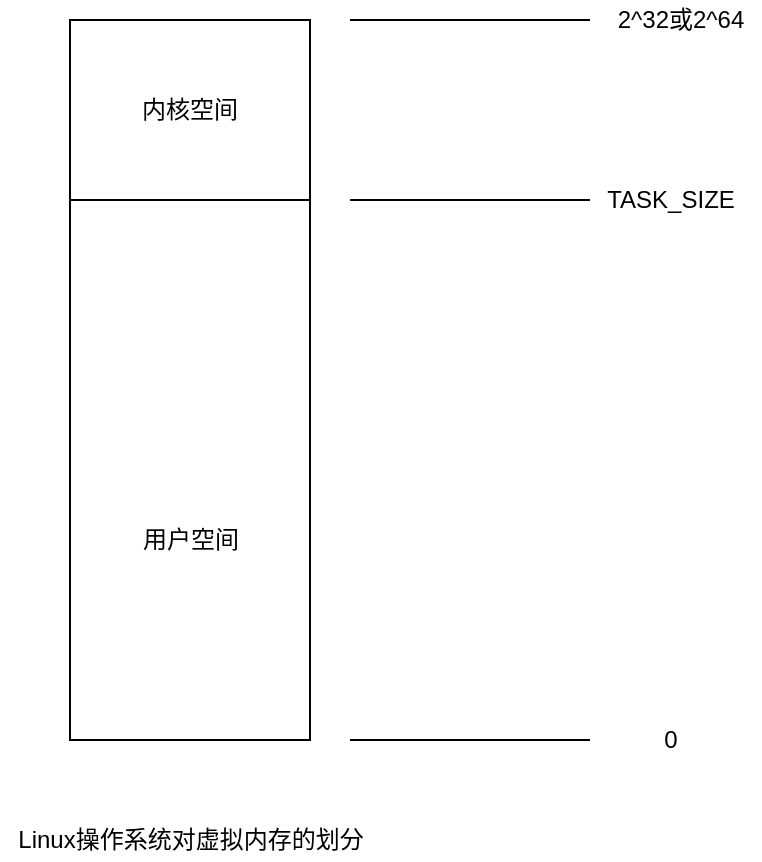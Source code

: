 <mxfile compressed="true" version="18.0.1" type="github"><diagram id="toRJkcL-2Nq8RRdqmNs5" name="Page-1"><mxGraphModel dx="1422" dy="761" grid="1" gridSize="10" guides="1" tooltips="1" connect="1" arrows="1" fold="1" page="1" pageScale="1" pageWidth="827" pageHeight="1169" math="0" shadow="0"><root><mxCell id="0"/><mxCell id="1" parent="0"/><mxCell id="Ot74PFxWnNBZ6V0Iyhur-1" value="" style="rounded=0;whiteSpace=wrap;html=1;" vertex="1" parent="1"><mxGeometry x="340" y="130" width="120" height="360" as="geometry"/></mxCell><mxCell id="Ot74PFxWnNBZ6V0Iyhur-2" value="Linux操作系统对虚拟内存的划分&lt;br&gt;" style="text;html=1;align=center;verticalAlign=middle;resizable=0;points=[];autosize=1;strokeColor=none;fillColor=none;" vertex="1" parent="1"><mxGeometry x="305" y="530" width="190" height="20" as="geometry"/></mxCell><mxCell id="Ot74PFxWnNBZ6V0Iyhur-3" value="" style="endArrow=none;html=1;rounded=0;entryX=1;entryY=0.25;entryDx=0;entryDy=0;exitX=0;exitY=0.25;exitDx=0;exitDy=0;" edge="1" parent="1" source="Ot74PFxWnNBZ6V0Iyhur-1" target="Ot74PFxWnNBZ6V0Iyhur-1"><mxGeometry width="50" height="50" relative="1" as="geometry"><mxPoint x="70" y="410" as="sourcePoint"/><mxPoint x="120" y="360" as="targetPoint"/></mxGeometry></mxCell><mxCell id="Ot74PFxWnNBZ6V0Iyhur-4" value="内核空间" style="text;html=1;strokeColor=none;fillColor=none;align=center;verticalAlign=middle;whiteSpace=wrap;rounded=0;" vertex="1" parent="1"><mxGeometry x="370" y="160" width="60" height="30" as="geometry"/></mxCell><mxCell id="Ot74PFxWnNBZ6V0Iyhur-5" value="" style="endArrow=none;html=1;rounded=0;" edge="1" parent="1"><mxGeometry width="50" height="50" relative="1" as="geometry"><mxPoint x="480" y="130" as="sourcePoint"/><mxPoint x="600" y="130" as="targetPoint"/></mxGeometry></mxCell><mxCell id="Ot74PFxWnNBZ6V0Iyhur-6" value="2^32或2^64" style="text;html=1;align=center;verticalAlign=middle;resizable=0;points=[];autosize=1;strokeColor=none;fillColor=none;" vertex="1" parent="1"><mxGeometry x="605" y="120" width="80" height="20" as="geometry"/></mxCell><mxCell id="Ot74PFxWnNBZ6V0Iyhur-7" value="" style="endArrow=none;html=1;rounded=0;" edge="1" parent="1"><mxGeometry width="50" height="50" relative="1" as="geometry"><mxPoint x="480" y="220" as="sourcePoint"/><mxPoint x="600" y="220" as="targetPoint"/></mxGeometry></mxCell><mxCell id="Ot74PFxWnNBZ6V0Iyhur-8" value="TASK_SIZE" style="text;html=1;align=center;verticalAlign=middle;resizable=0;points=[];autosize=1;strokeColor=none;fillColor=none;" vertex="1" parent="1"><mxGeometry x="600" y="210" width="80" height="20" as="geometry"/></mxCell><mxCell id="Ot74PFxWnNBZ6V0Iyhur-9" value="用户空间" style="text;html=1;align=center;verticalAlign=middle;resizable=0;points=[];autosize=1;strokeColor=none;fillColor=none;" vertex="1" parent="1"><mxGeometry x="370" y="380" width="60" height="20" as="geometry"/></mxCell><mxCell id="Ot74PFxWnNBZ6V0Iyhur-10" value="" style="endArrow=none;html=1;rounded=0;" edge="1" parent="1"><mxGeometry width="50" height="50" relative="1" as="geometry"><mxPoint x="480" y="490" as="sourcePoint"/><mxPoint x="600" y="490" as="targetPoint"/></mxGeometry></mxCell><mxCell id="Ot74PFxWnNBZ6V0Iyhur-11" value="0" style="text;html=1;align=center;verticalAlign=middle;resizable=0;points=[];autosize=1;strokeColor=none;fillColor=none;" vertex="1" parent="1"><mxGeometry x="630" y="480" width="20" height="20" as="geometry"/></mxCell></root></mxGraphModel></diagram></mxfile>
